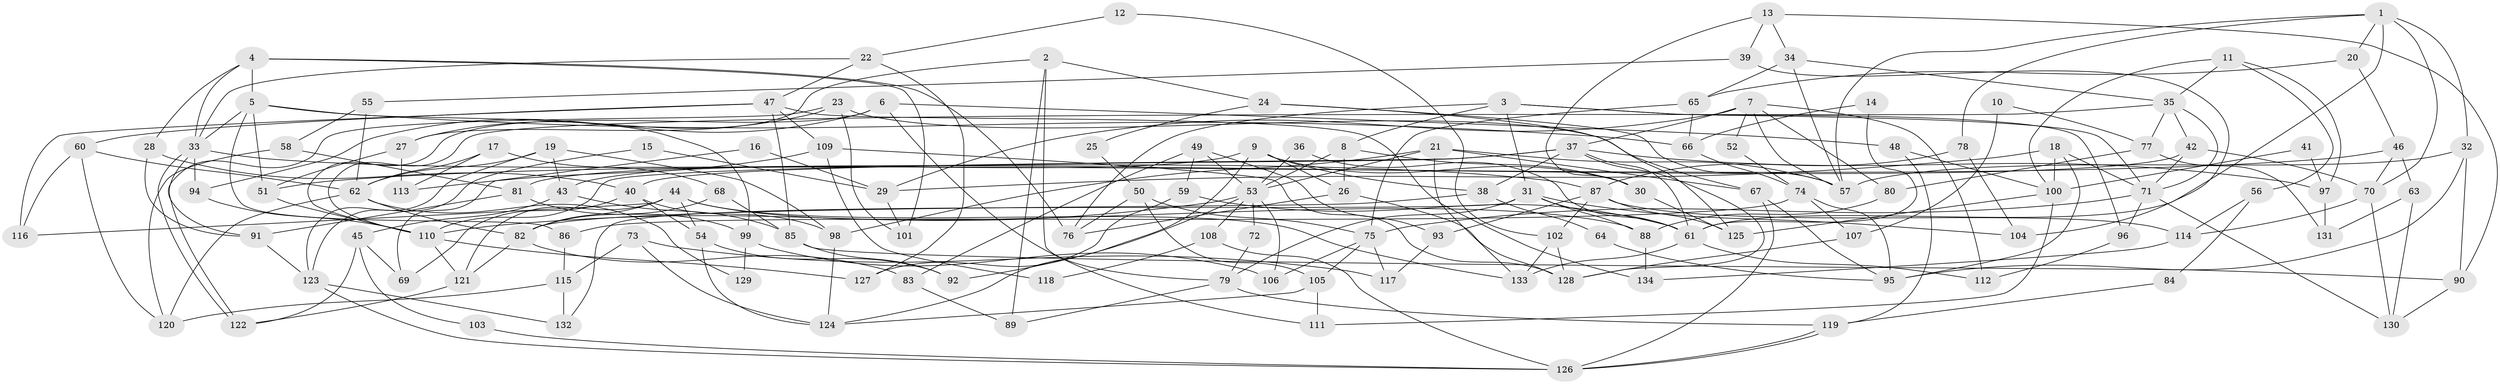 // Generated by graph-tools (version 1.1) at 2025/36/03/09/25 02:36:22]
// undirected, 134 vertices, 268 edges
graph export_dot {
graph [start="1"]
  node [color=gray90,style=filled];
  1;
  2;
  3;
  4;
  5;
  6;
  7;
  8;
  9;
  10;
  11;
  12;
  13;
  14;
  15;
  16;
  17;
  18;
  19;
  20;
  21;
  22;
  23;
  24;
  25;
  26;
  27;
  28;
  29;
  30;
  31;
  32;
  33;
  34;
  35;
  36;
  37;
  38;
  39;
  40;
  41;
  42;
  43;
  44;
  45;
  46;
  47;
  48;
  49;
  50;
  51;
  52;
  53;
  54;
  55;
  56;
  57;
  58;
  59;
  60;
  61;
  62;
  63;
  64;
  65;
  66;
  67;
  68;
  69;
  70;
  71;
  72;
  73;
  74;
  75;
  76;
  77;
  78;
  79;
  80;
  81;
  82;
  83;
  84;
  85;
  86;
  87;
  88;
  89;
  90;
  91;
  92;
  93;
  94;
  95;
  96;
  97;
  98;
  99;
  100;
  101;
  102;
  103;
  104;
  105;
  106;
  107;
  108;
  109;
  110;
  111;
  112;
  113;
  114;
  115;
  116;
  117;
  118;
  119;
  120;
  121;
  122;
  123;
  124;
  125;
  126;
  127;
  128;
  129;
  130;
  131;
  132;
  133;
  134;
  1 -- 32;
  1 -- 61;
  1 -- 20;
  1 -- 57;
  1 -- 70;
  1 -- 78;
  2 -- 89;
  2 -- 24;
  2 -- 27;
  2 -- 79;
  3 -- 8;
  3 -- 71;
  3 -- 31;
  3 -- 76;
  3 -- 96;
  4 -- 28;
  4 -- 33;
  4 -- 5;
  4 -- 76;
  4 -- 101;
  5 -- 99;
  5 -- 33;
  5 -- 51;
  5 -- 66;
  5 -- 86;
  6 -- 110;
  6 -- 94;
  6 -- 48;
  6 -- 111;
  7 -- 37;
  7 -- 57;
  7 -- 29;
  7 -- 52;
  7 -- 80;
  7 -- 112;
  8 -- 26;
  8 -- 53;
  8 -- 30;
  9 -- 30;
  9 -- 43;
  9 -- 26;
  9 -- 38;
  9 -- 124;
  10 -- 77;
  10 -- 107;
  11 -- 100;
  11 -- 35;
  11 -- 56;
  11 -- 97;
  12 -- 22;
  12 -- 102;
  13 -- 39;
  13 -- 90;
  13 -- 30;
  13 -- 34;
  14 -- 66;
  14 -- 61;
  15 -- 123;
  15 -- 29;
  16 -- 69;
  16 -- 29;
  17 -- 62;
  17 -- 113;
  17 -- 68;
  18 -- 71;
  18 -- 95;
  18 -- 29;
  18 -- 100;
  19 -- 62;
  19 -- 98;
  19 -- 43;
  19 -- 123;
  20 -- 65;
  20 -- 46;
  21 -- 53;
  21 -- 67;
  21 -- 57;
  21 -- 98;
  21 -- 133;
  22 -- 33;
  22 -- 47;
  22 -- 127;
  23 -- 101;
  23 -- 27;
  23 -- 67;
  23 -- 91;
  24 -- 57;
  24 -- 125;
  24 -- 25;
  25 -- 50;
  26 -- 76;
  26 -- 128;
  27 -- 51;
  27 -- 113;
  28 -- 91;
  28 -- 40;
  29 -- 101;
  30 -- 125;
  31 -- 61;
  31 -- 79;
  31 -- 88;
  31 -- 104;
  31 -- 132;
  32 -- 57;
  32 -- 90;
  32 -- 95;
  33 -- 122;
  33 -- 122;
  33 -- 87;
  33 -- 94;
  34 -- 57;
  34 -- 35;
  34 -- 65;
  35 -- 77;
  35 -- 42;
  35 -- 71;
  35 -- 110;
  36 -- 61;
  36 -- 53;
  37 -- 110;
  37 -- 61;
  37 -- 38;
  37 -- 40;
  37 -- 97;
  37 -- 128;
  38 -- 64;
  38 -- 82;
  39 -- 104;
  39 -- 55;
  40 -- 98;
  40 -- 54;
  40 -- 69;
  41 -- 100;
  41 -- 97;
  42 -- 71;
  42 -- 70;
  42 -- 81;
  43 -- 85;
  43 -- 45;
  44 -- 121;
  44 -- 133;
  44 -- 54;
  44 -- 82;
  44 -- 88;
  44 -- 116;
  45 -- 122;
  45 -- 69;
  45 -- 103;
  46 -- 70;
  46 -- 51;
  46 -- 63;
  47 -- 60;
  47 -- 134;
  47 -- 85;
  47 -- 109;
  47 -- 116;
  48 -- 119;
  48 -- 100;
  49 -- 53;
  49 -- 59;
  49 -- 83;
  49 -- 93;
  50 -- 76;
  50 -- 105;
  50 -- 75;
  51 -- 110;
  52 -- 74;
  53 -- 92;
  53 -- 110;
  53 -- 72;
  53 -- 106;
  53 -- 108;
  54 -- 92;
  54 -- 124;
  55 -- 58;
  55 -- 62;
  56 -- 114;
  56 -- 84;
  58 -- 120;
  58 -- 81;
  59 -- 61;
  59 -- 127;
  60 -- 62;
  60 -- 116;
  60 -- 120;
  61 -- 133;
  61 -- 112;
  62 -- 120;
  62 -- 82;
  62 -- 129;
  63 -- 130;
  63 -- 131;
  64 -- 95;
  65 -- 75;
  65 -- 66;
  66 -- 74;
  67 -- 126;
  67 -- 95;
  68 -- 82;
  68 -- 85;
  70 -- 114;
  70 -- 130;
  71 -- 75;
  71 -- 96;
  71 -- 130;
  72 -- 79;
  73 -- 117;
  73 -- 124;
  73 -- 115;
  74 -- 95;
  74 -- 86;
  74 -- 107;
  75 -- 105;
  75 -- 106;
  75 -- 117;
  77 -- 131;
  77 -- 80;
  78 -- 87;
  78 -- 104;
  79 -- 89;
  79 -- 119;
  80 -- 88;
  81 -- 91;
  81 -- 99;
  82 -- 83;
  82 -- 121;
  83 -- 89;
  84 -- 119;
  85 -- 90;
  85 -- 92;
  86 -- 115;
  87 -- 125;
  87 -- 93;
  87 -- 102;
  87 -- 114;
  88 -- 134;
  90 -- 130;
  91 -- 123;
  93 -- 117;
  94 -- 110;
  96 -- 112;
  97 -- 131;
  98 -- 124;
  99 -- 106;
  99 -- 129;
  100 -- 111;
  100 -- 125;
  102 -- 128;
  102 -- 133;
  103 -- 126;
  105 -- 124;
  105 -- 111;
  107 -- 128;
  108 -- 126;
  108 -- 118;
  109 -- 128;
  109 -- 113;
  109 -- 118;
  110 -- 121;
  110 -- 127;
  114 -- 134;
  115 -- 120;
  115 -- 132;
  119 -- 126;
  119 -- 126;
  121 -- 122;
  123 -- 132;
  123 -- 126;
}
